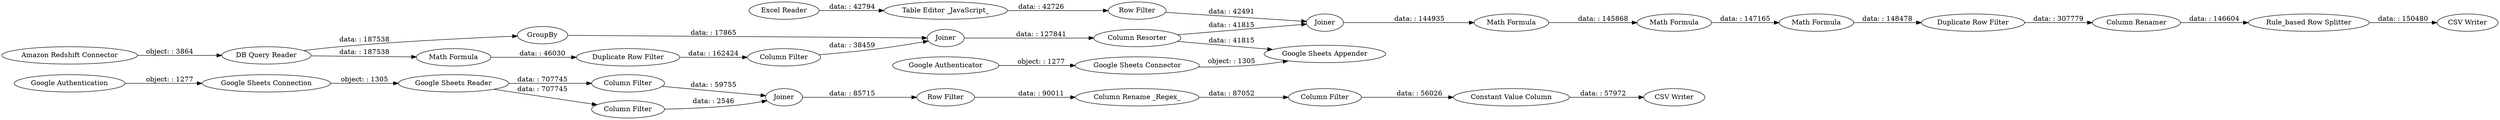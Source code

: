 digraph {
	"-4613604169719028651_4" [label="Google Sheets Reader"]
	"-4613604169719028651_71" [label="Column Renamer"]
	"-4613604169719028651_12" [label="CSV Writer"]
	"-4613604169719028651_14" [label="Amazon Redshift Connector"]
	"-4613604169719028651_9" [label="Column Rename _Regex_"]
	"-4613604169719028651_69" [label="Google Authenticator"]
	"-4613604169719028651_75" [label="CSV Writer"]
	"-4613604169719028651_61" [label=Joiner]
	"-4613604169719028651_76" [label="Math Formula"]
	"-4613604169719028651_65" [label="Row Filter"]
	"-4613604169719028651_10" [label="Column Filter"]
	"-4613604169719028651_5" [label="Column Filter"]
	"-4613604169719028651_8" [label="Row Filter"]
	"-4613604169719028651_16" [label="DB Query Reader"]
	"-4613604169719028651_1" [label="Google Authentication"]
	"-4613604169719028651_70" [label="Math Formula"]
	"-4613604169719028651_7" [label=Joiner]
	"-4613604169719028651_62" [label="Column Resorter"]
	"-4613604169719028651_2" [label="Google Sheets Connection"]
	"-4613604169719028651_74" [label="Math Formula"]
	"-4613604169719028651_63" [label=Joiner]
	"-4613604169719028651_67" [label="Google Sheets Appender"]
	"-4613604169719028651_60" [label="Column Filter"]
	"-4613604169719028651_73" [label="Math Formula"]
	"-4613604169719028651_66" [label="Duplicate Row Filter"]
	"-4613604169719028651_13" [label="Excel Reader"]
	"-4613604169719028651_72" [label="Rule_based Row Splitter"]
	"-4613604169719028651_6" [label="Column Filter"]
	"-4613604169719028651_59" [label="Duplicate Row Filter"]
	"-4613604169719028651_64" [label="Table Editor _JavaScript_"]
	"-4613604169719028651_68" [label="Google Sheets Connector"]
	"-4613604169719028651_11" [label="Constant Value Column"]
	"-4613604169719028651_58" [label=GroupBy]
	"-4613604169719028651_16" -> "-4613604169719028651_58" [label="data: : 187538"]
	"-4613604169719028651_74" -> "-4613604169719028651_76" [label="data: : 147165"]
	"-4613604169719028651_4" -> "-4613604169719028651_6" [label="data: : 707745"]
	"-4613604169719028651_10" -> "-4613604169719028651_11" [label="data: : 56026"]
	"-4613604169719028651_73" -> "-4613604169719028651_74" [label="data: : 145868"]
	"-4613604169719028651_69" -> "-4613604169719028651_68" [label="object: : 1277"]
	"-4613604169719028651_5" -> "-4613604169719028651_7" [label="data: : 59755"]
	"-4613604169719028651_13" -> "-4613604169719028651_64" [label="data: : 42794"]
	"-4613604169719028651_11" -> "-4613604169719028651_12" [label="data: : 57972"]
	"-4613604169719028651_76" -> "-4613604169719028651_66" [label="data: : 148478"]
	"-4613604169719028651_64" -> "-4613604169719028651_65" [label="data: : 42726"]
	"-4613604169719028651_14" -> "-4613604169719028651_16" [label="object: : 3864"]
	"-4613604169719028651_59" -> "-4613604169719028651_60" [label="data: : 162424"]
	"-4613604169719028651_65" -> "-4613604169719028651_63" [label="data: : 42491"]
	"-4613604169719028651_8" -> "-4613604169719028651_9" [label="data: : 90011"]
	"-4613604169719028651_68" -> "-4613604169719028651_67" [label="object: : 1305"]
	"-4613604169719028651_70" -> "-4613604169719028651_59" [label="data: : 46030"]
	"-4613604169719028651_62" -> "-4613604169719028651_67" [label="data: : 41815"]
	"-4613604169719028651_1" -> "-4613604169719028651_2" [label="object: : 1277"]
	"-4613604169719028651_58" -> "-4613604169719028651_61" [label="data: : 17865"]
	"-4613604169719028651_63" -> "-4613604169719028651_73" [label="data: : 144935"]
	"-4613604169719028651_6" -> "-4613604169719028651_7" [label="data: : 2546"]
	"-4613604169719028651_72" -> "-4613604169719028651_75" [label="data: : 150480"]
	"-4613604169719028651_60" -> "-4613604169719028651_61" [label="data: : 38459"]
	"-4613604169719028651_2" -> "-4613604169719028651_4" [label="object: : 1305"]
	"-4613604169719028651_71" -> "-4613604169719028651_72" [label="data: : 146604"]
	"-4613604169719028651_4" -> "-4613604169719028651_5" [label="data: : 707745"]
	"-4613604169719028651_61" -> "-4613604169719028651_62" [label="data: : 127841"]
	"-4613604169719028651_66" -> "-4613604169719028651_71" [label="data: : 307779"]
	"-4613604169719028651_7" -> "-4613604169719028651_8" [label="data: : 85715"]
	"-4613604169719028651_16" -> "-4613604169719028651_70" [label="data: : 187538"]
	"-4613604169719028651_9" -> "-4613604169719028651_10" [label="data: : 87052"]
	"-4613604169719028651_62" -> "-4613604169719028651_63" [label="data: : 41815"]
	rankdir=LR
}

